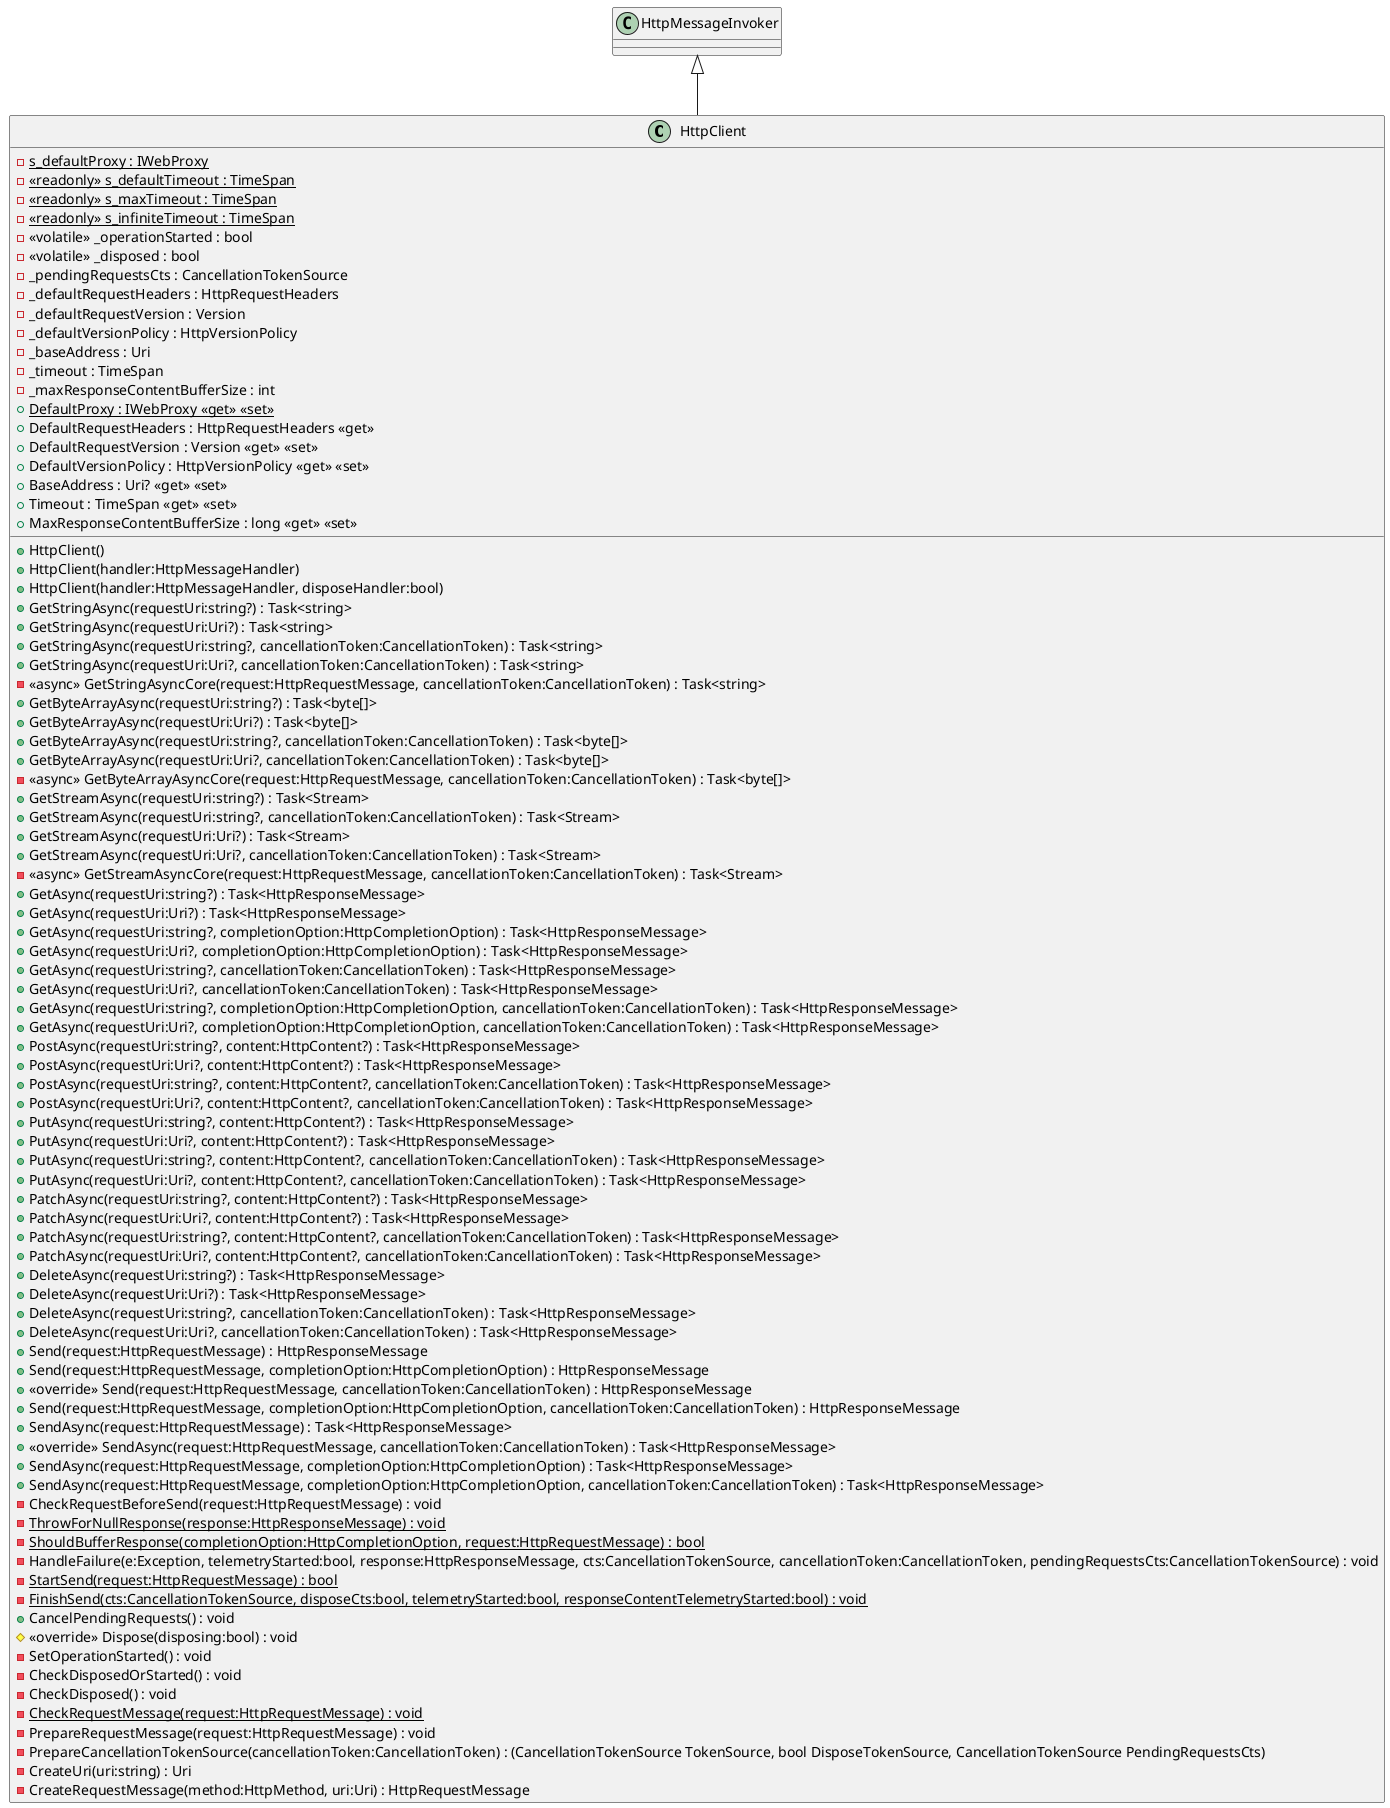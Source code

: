 @startuml
class HttpClient {
    - {static} s_defaultProxy : IWebProxy
    - {static} <<readonly>> s_defaultTimeout : TimeSpan
    - {static} <<readonly>> s_maxTimeout : TimeSpan
    - {static} <<readonly>> s_infiniteTimeout : TimeSpan
    - <<volatile>> _operationStarted : bool
    - <<volatile>> _disposed : bool
    - _pendingRequestsCts : CancellationTokenSource
    - _defaultRequestHeaders : HttpRequestHeaders
    - _defaultRequestVersion : Version
    - _defaultVersionPolicy : HttpVersionPolicy
    - _baseAddress : Uri
    - _timeout : TimeSpan
    - _maxResponseContentBufferSize : int
    + {static} DefaultProxy : IWebProxy <<get>> <<set>>
    + DefaultRequestHeaders : HttpRequestHeaders <<get>>
    + DefaultRequestVersion : Version <<get>> <<set>>
    + DefaultVersionPolicy : HttpVersionPolicy <<get>> <<set>>
    + BaseAddress : Uri? <<get>> <<set>>
    + Timeout : TimeSpan <<get>> <<set>>
    + MaxResponseContentBufferSize : long <<get>> <<set>>
    + HttpClient()
    + HttpClient(handler:HttpMessageHandler)
    + HttpClient(handler:HttpMessageHandler, disposeHandler:bool)
    + GetStringAsync(requestUri:string?) : Task<string>
    + GetStringAsync(requestUri:Uri?) : Task<string>
    + GetStringAsync(requestUri:string?, cancellationToken:CancellationToken) : Task<string>
    + GetStringAsync(requestUri:Uri?, cancellationToken:CancellationToken) : Task<string>
    - <<async>> GetStringAsyncCore(request:HttpRequestMessage, cancellationToken:CancellationToken) : Task<string>
    + GetByteArrayAsync(requestUri:string?) : Task<byte[]>
    + GetByteArrayAsync(requestUri:Uri?) : Task<byte[]>
    + GetByteArrayAsync(requestUri:string?, cancellationToken:CancellationToken) : Task<byte[]>
    + GetByteArrayAsync(requestUri:Uri?, cancellationToken:CancellationToken) : Task<byte[]>
    - <<async>> GetByteArrayAsyncCore(request:HttpRequestMessage, cancellationToken:CancellationToken) : Task<byte[]>
    + GetStreamAsync(requestUri:string?) : Task<Stream>
    + GetStreamAsync(requestUri:string?, cancellationToken:CancellationToken) : Task<Stream>
    + GetStreamAsync(requestUri:Uri?) : Task<Stream>
    + GetStreamAsync(requestUri:Uri?, cancellationToken:CancellationToken) : Task<Stream>
    - <<async>> GetStreamAsyncCore(request:HttpRequestMessage, cancellationToken:CancellationToken) : Task<Stream>
    + GetAsync(requestUri:string?) : Task<HttpResponseMessage>
    + GetAsync(requestUri:Uri?) : Task<HttpResponseMessage>
    + GetAsync(requestUri:string?, completionOption:HttpCompletionOption) : Task<HttpResponseMessage>
    + GetAsync(requestUri:Uri?, completionOption:HttpCompletionOption) : Task<HttpResponseMessage>
    + GetAsync(requestUri:string?, cancellationToken:CancellationToken) : Task<HttpResponseMessage>
    + GetAsync(requestUri:Uri?, cancellationToken:CancellationToken) : Task<HttpResponseMessage>
    + GetAsync(requestUri:string?, completionOption:HttpCompletionOption, cancellationToken:CancellationToken) : Task<HttpResponseMessage>
    + GetAsync(requestUri:Uri?, completionOption:HttpCompletionOption, cancellationToken:CancellationToken) : Task<HttpResponseMessage>
    + PostAsync(requestUri:string?, content:HttpContent?) : Task<HttpResponseMessage>
    + PostAsync(requestUri:Uri?, content:HttpContent?) : Task<HttpResponseMessage>
    + PostAsync(requestUri:string?, content:HttpContent?, cancellationToken:CancellationToken) : Task<HttpResponseMessage>
    + PostAsync(requestUri:Uri?, content:HttpContent?, cancellationToken:CancellationToken) : Task<HttpResponseMessage>
    + PutAsync(requestUri:string?, content:HttpContent?) : Task<HttpResponseMessage>
    + PutAsync(requestUri:Uri?, content:HttpContent?) : Task<HttpResponseMessage>
    + PutAsync(requestUri:string?, content:HttpContent?, cancellationToken:CancellationToken) : Task<HttpResponseMessage>
    + PutAsync(requestUri:Uri?, content:HttpContent?, cancellationToken:CancellationToken) : Task<HttpResponseMessage>
    + PatchAsync(requestUri:string?, content:HttpContent?) : Task<HttpResponseMessage>
    + PatchAsync(requestUri:Uri?, content:HttpContent?) : Task<HttpResponseMessage>
    + PatchAsync(requestUri:string?, content:HttpContent?, cancellationToken:CancellationToken) : Task<HttpResponseMessage>
    + PatchAsync(requestUri:Uri?, content:HttpContent?, cancellationToken:CancellationToken) : Task<HttpResponseMessage>
    + DeleteAsync(requestUri:string?) : Task<HttpResponseMessage>
    + DeleteAsync(requestUri:Uri?) : Task<HttpResponseMessage>
    + DeleteAsync(requestUri:string?, cancellationToken:CancellationToken) : Task<HttpResponseMessage>
    + DeleteAsync(requestUri:Uri?, cancellationToken:CancellationToken) : Task<HttpResponseMessage>
    + Send(request:HttpRequestMessage) : HttpResponseMessage
    + Send(request:HttpRequestMessage, completionOption:HttpCompletionOption) : HttpResponseMessage
    + <<override>> Send(request:HttpRequestMessage, cancellationToken:CancellationToken) : HttpResponseMessage
    + Send(request:HttpRequestMessage, completionOption:HttpCompletionOption, cancellationToken:CancellationToken) : HttpResponseMessage
    + SendAsync(request:HttpRequestMessage) : Task<HttpResponseMessage>
    + <<override>> SendAsync(request:HttpRequestMessage, cancellationToken:CancellationToken) : Task<HttpResponseMessage>
    + SendAsync(request:HttpRequestMessage, completionOption:HttpCompletionOption) : Task<HttpResponseMessage>
    + SendAsync(request:HttpRequestMessage, completionOption:HttpCompletionOption, cancellationToken:CancellationToken) : Task<HttpResponseMessage>
    - CheckRequestBeforeSend(request:HttpRequestMessage) : void
    - {static} ThrowForNullResponse(response:HttpResponseMessage) : void
    - {static} ShouldBufferResponse(completionOption:HttpCompletionOption, request:HttpRequestMessage) : bool
    - HandleFailure(e:Exception, telemetryStarted:bool, response:HttpResponseMessage, cts:CancellationTokenSource, cancellationToken:CancellationToken, pendingRequestsCts:CancellationTokenSource) : void
    - {static} StartSend(request:HttpRequestMessage) : bool
    - {static} FinishSend(cts:CancellationTokenSource, disposeCts:bool, telemetryStarted:bool, responseContentTelemetryStarted:bool) : void
    + CancelPendingRequests() : void
    # <<override>> Dispose(disposing:bool) : void
    - SetOperationStarted() : void
    - CheckDisposedOrStarted() : void
    - CheckDisposed() : void
    - {static} CheckRequestMessage(request:HttpRequestMessage) : void
    - PrepareRequestMessage(request:HttpRequestMessage) : void
    - PrepareCancellationTokenSource(cancellationToken:CancellationToken) : (CancellationTokenSource TokenSource, bool DisposeTokenSource, CancellationTokenSource PendingRequestsCts)
    - CreateUri(uri:string) : Uri
    - CreateRequestMessage(method:HttpMethod, uri:Uri) : HttpRequestMessage
}
HttpMessageInvoker <|-- HttpClient
@enduml
